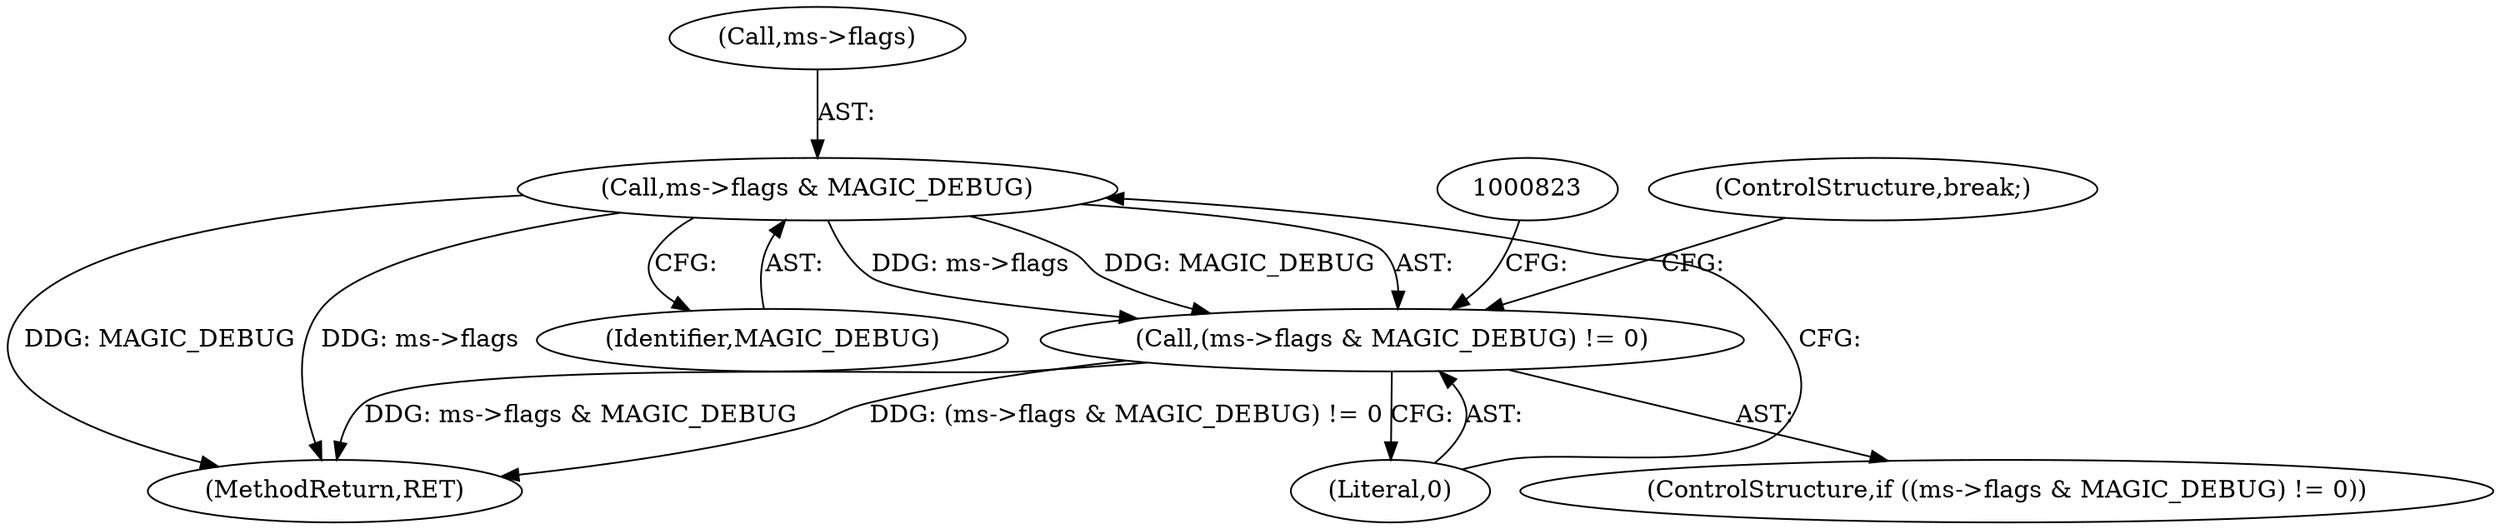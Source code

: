 digraph "0_file_74cafd7de9ec99a14f4480927580e501c8f852c3@pointer" {
"1000816" [label="(Call,ms->flags & MAGIC_DEBUG)"];
"1000815" [label="(Call,(ms->flags & MAGIC_DEBUG) != 0)"];
"1000820" [label="(Identifier,MAGIC_DEBUG)"];
"1000834" [label="(ControlStructure,break;)"];
"1000821" [label="(Literal,0)"];
"1000976" [label="(MethodReturn,RET)"];
"1000816" [label="(Call,ms->flags & MAGIC_DEBUG)"];
"1000815" [label="(Call,(ms->flags & MAGIC_DEBUG) != 0)"];
"1000817" [label="(Call,ms->flags)"];
"1000814" [label="(ControlStructure,if ((ms->flags & MAGIC_DEBUG) != 0))"];
"1000816" -> "1000815"  [label="AST: "];
"1000816" -> "1000820"  [label="CFG: "];
"1000817" -> "1000816"  [label="AST: "];
"1000820" -> "1000816"  [label="AST: "];
"1000821" -> "1000816"  [label="CFG: "];
"1000816" -> "1000976"  [label="DDG: ms->flags"];
"1000816" -> "1000976"  [label="DDG: MAGIC_DEBUG"];
"1000816" -> "1000815"  [label="DDG: ms->flags"];
"1000816" -> "1000815"  [label="DDG: MAGIC_DEBUG"];
"1000815" -> "1000814"  [label="AST: "];
"1000815" -> "1000821"  [label="CFG: "];
"1000821" -> "1000815"  [label="AST: "];
"1000823" -> "1000815"  [label="CFG: "];
"1000834" -> "1000815"  [label="CFG: "];
"1000815" -> "1000976"  [label="DDG: ms->flags & MAGIC_DEBUG"];
"1000815" -> "1000976"  [label="DDG: (ms->flags & MAGIC_DEBUG) != 0"];
}
